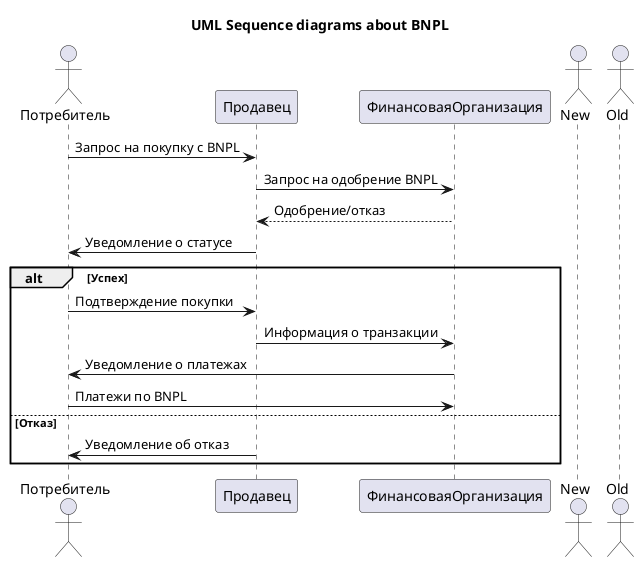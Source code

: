 @startuml название диаграммы
title "UML Sequence diagrams about BNPL"
    actor Потребитель
    participant Продавец
    participant ФинансоваяОрганизация

    Потребитель->Продавец: Запрос на покупку с BNPL
    Продавец->ФинансоваяОрганизация: Запрос на одобрение BNPL
    ФинансоваяОрганизация-->Продавец: Одобрение/отказ
    Продавец->Потребитель: Уведомление о статусе

    alt Успех
        Потребитель->Продавец: Подтверждение покупки
        Продавец->ФинансоваяОрганизация: Информация о транзакции
        ФинансоваяОрганизация->Потребитель: Уведомление о платежах
        Потребитель->ФинансоваяОрганизация: Платежи по BNPL
    else Отказ
        Продавец->Потребитель: Уведомление об отказ
    end
    actor New
    actor Old
@enduml
